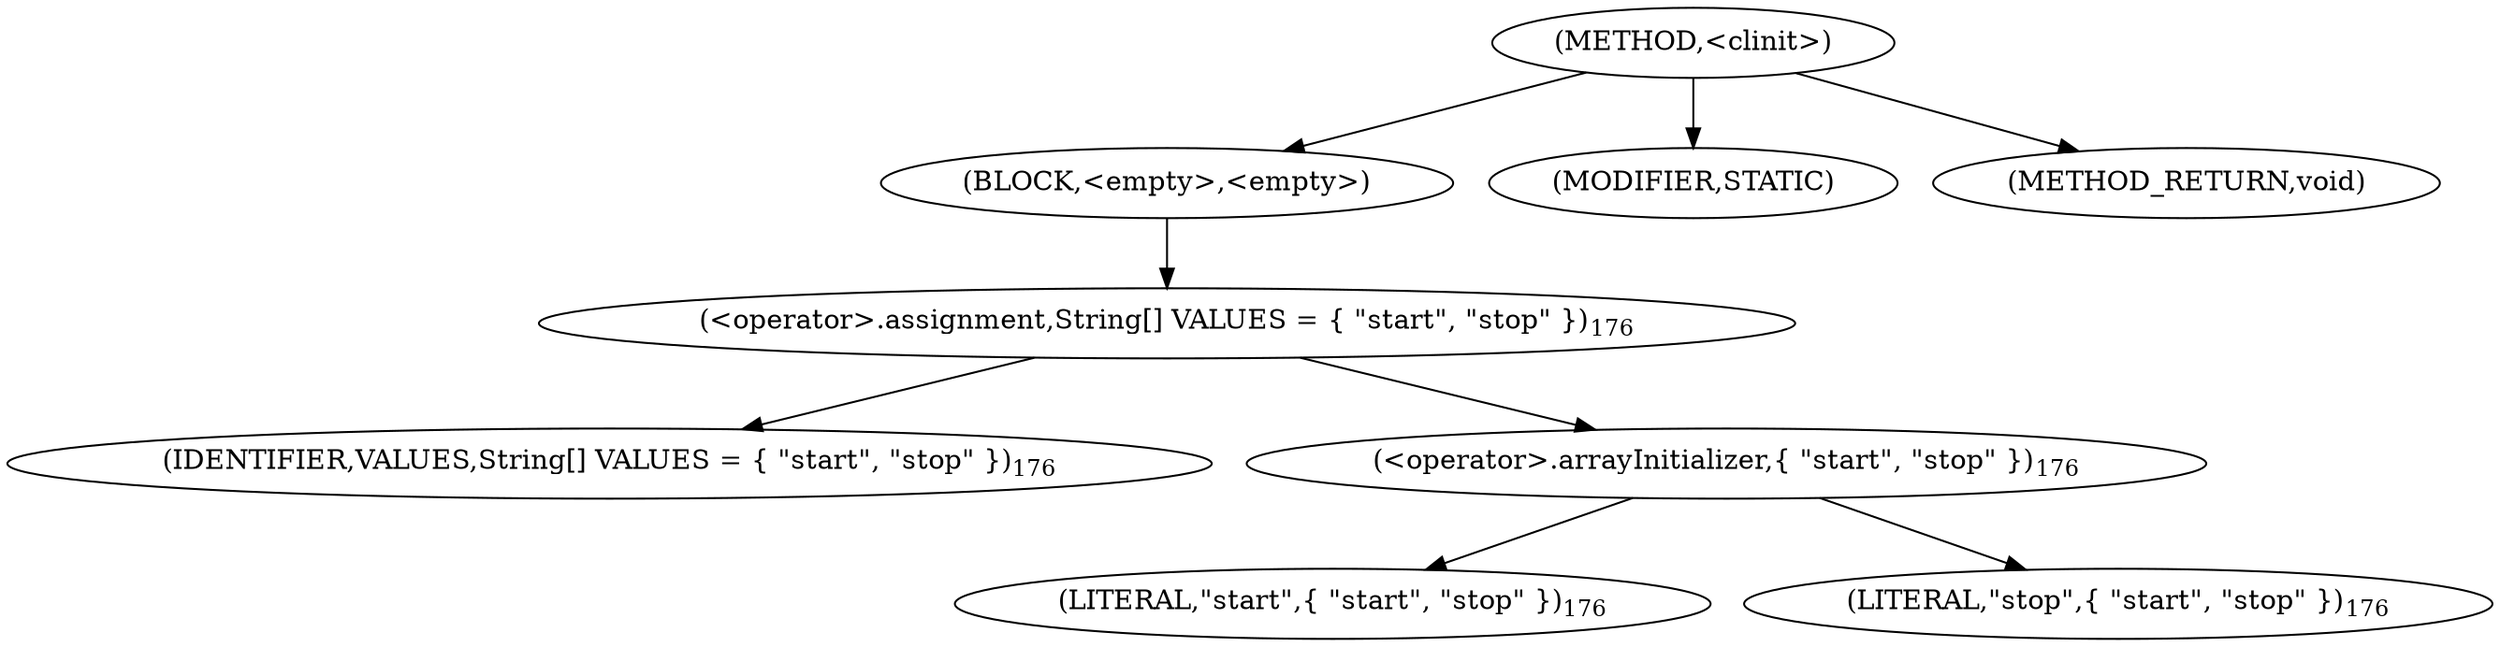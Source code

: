 digraph "&lt;clinit&gt;" {  
"249" [label = <(METHOD,&lt;clinit&gt;)> ]
"250" [label = <(BLOCK,&lt;empty&gt;,&lt;empty&gt;)> ]
"251" [label = <(&lt;operator&gt;.assignment,String[] VALUES = { &quot;start&quot;, &quot;stop&quot; })<SUB>176</SUB>> ]
"252" [label = <(IDENTIFIER,VALUES,String[] VALUES = { &quot;start&quot;, &quot;stop&quot; })<SUB>176</SUB>> ]
"253" [label = <(&lt;operator&gt;.arrayInitializer,{ &quot;start&quot;, &quot;stop&quot; })<SUB>176</SUB>> ]
"254" [label = <(LITERAL,&quot;start&quot;,{ &quot;start&quot;, &quot;stop&quot; })<SUB>176</SUB>> ]
"255" [label = <(LITERAL,&quot;stop&quot;,{ &quot;start&quot;, &quot;stop&quot; })<SUB>176</SUB>> ]
"256" [label = <(MODIFIER,STATIC)> ]
"257" [label = <(METHOD_RETURN,void)> ]
  "249" -> "250" 
  "249" -> "256" 
  "249" -> "257" 
  "250" -> "251" 
  "251" -> "252" 
  "251" -> "253" 
  "253" -> "254" 
  "253" -> "255" 
}
